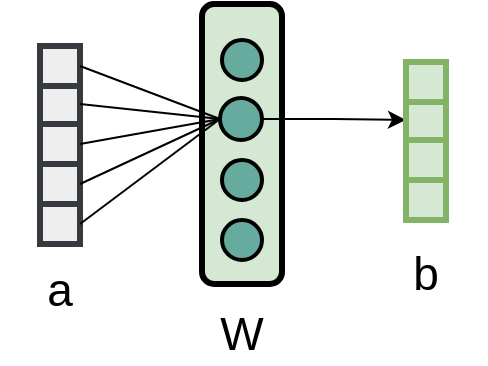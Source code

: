 <mxfile version="24.2.1" type="github">
  <diagram name="Page-1" id="xdGgLHDlegDxF5Aj0dBD">
    <mxGraphModel dx="779" dy="453" grid="1" gridSize="10" guides="1" tooltips="1" connect="1" arrows="1" fold="1" page="1" pageScale="1" pageWidth="850" pageHeight="1100" math="0" shadow="0">
      <root>
        <mxCell id="0" />
        <mxCell id="1" parent="0" />
        <mxCell id="Qq4r1LMPnFAApNLyO98l-49" value="a" style="text;html=1;align=center;verticalAlign=middle;whiteSpace=wrap;rounded=0;fontSize=23;strokeWidth=4;" vertex="1" parent="1">
          <mxGeometry x="17" y="148" width="60" height="30" as="geometry" />
        </mxCell>
        <mxCell id="Qq4r1LMPnFAApNLyO98l-50" value="" style="rounded=0;whiteSpace=wrap;html=1;strokeWidth=3;fillColor=#eeeeee;strokeColor=#36393d;" vertex="1" parent="1">
          <mxGeometry x="37" y="100" width="20" height="20" as="geometry" />
        </mxCell>
        <mxCell id="Qq4r1LMPnFAApNLyO98l-51" value="" style="rounded=0;whiteSpace=wrap;html=1;strokeWidth=3;fillColor=#eeeeee;strokeColor=#36393d;" vertex="1" parent="1">
          <mxGeometry x="37" y="80" width="20" height="20" as="geometry" />
        </mxCell>
        <mxCell id="Qq4r1LMPnFAApNLyO98l-52" value="" style="rounded=0;whiteSpace=wrap;html=1;strokeWidth=3;fillColor=#eeeeee;strokeColor=#36393d;" vertex="1" parent="1">
          <mxGeometry x="37" y="60" width="20" height="20" as="geometry" />
        </mxCell>
        <mxCell id="Qq4r1LMPnFAApNLyO98l-53" value="" style="rounded=0;whiteSpace=wrap;html=1;strokeWidth=3;fillColor=#eeeeee;strokeColor=#36393d;" vertex="1" parent="1">
          <mxGeometry x="37" y="41" width="20" height="20" as="geometry" />
        </mxCell>
        <mxCell id="Qq4r1LMPnFAApNLyO98l-54" value="" style="ellipse;whiteSpace=wrap;html=1;aspect=fixed;strokeWidth=2;fillColor=#67AB9F;strokeColor=#000000;" vertex="1" parent="1">
          <mxGeometry x="136" y="30" width="20" height="20" as="geometry" />
        </mxCell>
        <mxCell id="Qq4r1LMPnFAApNLyO98l-55" value="" style="ellipse;whiteSpace=wrap;html=1;aspect=fixed;strokeWidth=2;fillColor=#67AB9F;strokeColor=#000000;" vertex="1" parent="1">
          <mxGeometry x="136" y="60" width="20" height="20" as="geometry" />
        </mxCell>
        <mxCell id="Qq4r1LMPnFAApNLyO98l-56" value="" style="ellipse;whiteSpace=wrap;html=1;aspect=fixed;strokeWidth=2;fillColor=#67AB9F;strokeColor=#000000;" vertex="1" parent="1">
          <mxGeometry x="136" y="90" width="20" height="20" as="geometry" />
        </mxCell>
        <mxCell id="Qq4r1LMPnFAApNLyO98l-57" value="" style="ellipse;whiteSpace=wrap;html=1;aspect=fixed;strokeWidth=2;fillColor=#67AB9F;strokeColor=#000000;" vertex="1" parent="1">
          <mxGeometry x="136" y="120" width="20" height="20" as="geometry" />
        </mxCell>
        <mxCell id="Qq4r1LMPnFAApNLyO98l-58" value="" style="rounded=1;whiteSpace=wrap;html=1;fontSize=12;glass=0;strokeWidth=3;shadow=0;rotation=90;fillColor=#d5e8d4;strokeColor=#000000;" vertex="1" parent="1">
          <mxGeometry x="68" y="70" width="140" height="40" as="geometry" />
        </mxCell>
        <mxCell id="Qq4r1LMPnFAApNLyO98l-59" value="" style="ellipse;whiteSpace=wrap;html=1;aspect=fixed;strokeWidth=2;fillColor=#67AB9F;strokeColor=#000000;" vertex="1" parent="1">
          <mxGeometry x="128" y="38" width="20" height="20" as="geometry" />
        </mxCell>
        <mxCell id="Qq4r1LMPnFAApNLyO98l-90" style="edgeStyle=orthogonalEdgeStyle;rounded=0;orthogonalLoop=1;jettySize=auto;html=1;exitX=1;exitY=0.5;exitDx=0;exitDy=0;entryX=0;entryY=0.5;entryDx=0;entryDy=0;" edge="1" parent="1" source="Qq4r1LMPnFAApNLyO98l-60" target="Qq4r1LMPnFAApNLyO98l-71">
          <mxGeometry relative="1" as="geometry" />
        </mxCell>
        <mxCell id="Qq4r1LMPnFAApNLyO98l-60" value="" style="ellipse;whiteSpace=wrap;html=1;aspect=fixed;strokeWidth=2;fillColor=#67AB9F;strokeColor=#000000;" vertex="1" parent="1">
          <mxGeometry x="127" y="67" width="21" height="21" as="geometry" />
        </mxCell>
        <mxCell id="Qq4r1LMPnFAApNLyO98l-61" value="" style="ellipse;whiteSpace=wrap;html=1;aspect=fixed;strokeWidth=2;fillColor=#67AB9F;strokeColor=#000000;" vertex="1" parent="1">
          <mxGeometry x="128" y="98" width="20" height="20" as="geometry" />
        </mxCell>
        <mxCell id="Qq4r1LMPnFAApNLyO98l-62" value="" style="ellipse;whiteSpace=wrap;html=1;aspect=fixed;strokeWidth=2;fillColor=#67AB9F;strokeColor=#000000;" vertex="1" parent="1">
          <mxGeometry x="128" y="128" width="20" height="20" as="geometry" />
        </mxCell>
        <mxCell id="Qq4r1LMPnFAApNLyO98l-68" value="" style="rounded=0;whiteSpace=wrap;html=1;strokeWidth=3;fillColor=#eeeeee;strokeColor=#36393d;" vertex="1" parent="1">
          <mxGeometry x="37" y="120" width="20" height="20" as="geometry" />
        </mxCell>
        <mxCell id="Qq4r1LMPnFAApNLyO98l-69" value="" style="rounded=0;whiteSpace=wrap;html=1;strokeWidth=3;fillColor=#d5e8d4;strokeColor=#82b366;" vertex="1" parent="1">
          <mxGeometry x="220" y="108" width="20" height="20" as="geometry" />
        </mxCell>
        <mxCell id="Qq4r1LMPnFAApNLyO98l-70" value="" style="rounded=0;whiteSpace=wrap;html=1;strokeWidth=3;fillColor=#d5e8d4;strokeColor=#82b366;" vertex="1" parent="1">
          <mxGeometry x="220" y="88" width="20" height="20" as="geometry" />
        </mxCell>
        <mxCell id="Qq4r1LMPnFAApNLyO98l-71" value="" style="rounded=0;whiteSpace=wrap;html=1;strokeWidth=3;fillColor=#d5e8d4;strokeColor=#82b366;" vertex="1" parent="1">
          <mxGeometry x="220" y="68" width="20" height="20" as="geometry" />
        </mxCell>
        <mxCell id="Qq4r1LMPnFAApNLyO98l-72" value="" style="rounded=0;whiteSpace=wrap;html=1;strokeWidth=3;fillColor=#d5e8d4;strokeColor=#82b366;" vertex="1" parent="1">
          <mxGeometry x="220" y="49" width="20" height="20" as="geometry" />
        </mxCell>
        <mxCell id="Qq4r1LMPnFAApNLyO98l-75" value="W" style="text;html=1;align=center;verticalAlign=middle;whiteSpace=wrap;rounded=0;fontSize=23;strokeWidth=4;" vertex="1" parent="1">
          <mxGeometry x="107.5" y="170" width="60" height="30" as="geometry" />
        </mxCell>
        <mxCell id="Qq4r1LMPnFAApNLyO98l-76" value="b" style="text;html=1;align=center;verticalAlign=middle;whiteSpace=wrap;rounded=0;fontSize=23;strokeWidth=4;" vertex="1" parent="1">
          <mxGeometry x="200" y="140" width="60" height="30" as="geometry" />
        </mxCell>
        <mxCell id="Qq4r1LMPnFAApNLyO98l-78" value="" style="endArrow=none;html=1;rounded=0;exitX=1;exitY=0.5;exitDx=0;exitDy=0;entryX=0;entryY=0.5;entryDx=0;entryDy=0;" edge="1" parent="1" source="Qq4r1LMPnFAApNLyO98l-53" target="Qq4r1LMPnFAApNLyO98l-60">
          <mxGeometry width="50" height="50" relative="1" as="geometry">
            <mxPoint x="200" y="100" as="sourcePoint" />
            <mxPoint x="130" y="50" as="targetPoint" />
          </mxGeometry>
        </mxCell>
        <mxCell id="Qq4r1LMPnFAApNLyO98l-83" value="" style="endArrow=none;html=1;rounded=0;exitX=1;exitY=0.5;exitDx=0;exitDy=0;entryX=0;entryY=0.5;entryDx=0;entryDy=0;" edge="1" parent="1" source="Qq4r1LMPnFAApNLyO98l-52" target="Qq4r1LMPnFAApNLyO98l-60">
          <mxGeometry width="50" height="50" relative="1" as="geometry">
            <mxPoint x="200" y="100" as="sourcePoint" />
            <mxPoint x="250" y="50" as="targetPoint" />
          </mxGeometry>
        </mxCell>
        <mxCell id="Qq4r1LMPnFAApNLyO98l-85" value="" style="endArrow=none;html=1;rounded=0;exitX=1;exitY=0.5;exitDx=0;exitDy=0;entryX=0;entryY=0.5;entryDx=0;entryDy=0;" edge="1" parent="1" source="Qq4r1LMPnFAApNLyO98l-51" target="Qq4r1LMPnFAApNLyO98l-60">
          <mxGeometry width="50" height="50" relative="1" as="geometry">
            <mxPoint x="200" y="100" as="sourcePoint" />
            <mxPoint x="130" y="50" as="targetPoint" />
          </mxGeometry>
        </mxCell>
        <mxCell id="Qq4r1LMPnFAApNLyO98l-86" value="" style="endArrow=none;html=1;rounded=0;exitX=1;exitY=0.5;exitDx=0;exitDy=0;entryX=0;entryY=0.5;entryDx=0;entryDy=0;" edge="1" parent="1" source="Qq4r1LMPnFAApNLyO98l-50" target="Qq4r1LMPnFAApNLyO98l-60">
          <mxGeometry width="50" height="50" relative="1" as="geometry">
            <mxPoint x="200" y="100" as="sourcePoint" />
            <mxPoint x="250" y="50" as="targetPoint" />
          </mxGeometry>
        </mxCell>
        <mxCell id="Qq4r1LMPnFAApNLyO98l-87" value="" style="endArrow=none;html=1;rounded=0;exitX=1;exitY=0.5;exitDx=0;exitDy=0;entryX=0;entryY=0.5;entryDx=0;entryDy=0;" edge="1" parent="1" source="Qq4r1LMPnFAApNLyO98l-68" target="Qq4r1LMPnFAApNLyO98l-60">
          <mxGeometry width="50" height="50" relative="1" as="geometry">
            <mxPoint x="200" y="100" as="sourcePoint" />
            <mxPoint x="250" y="50" as="targetPoint" />
          </mxGeometry>
        </mxCell>
      </root>
    </mxGraphModel>
  </diagram>
</mxfile>
